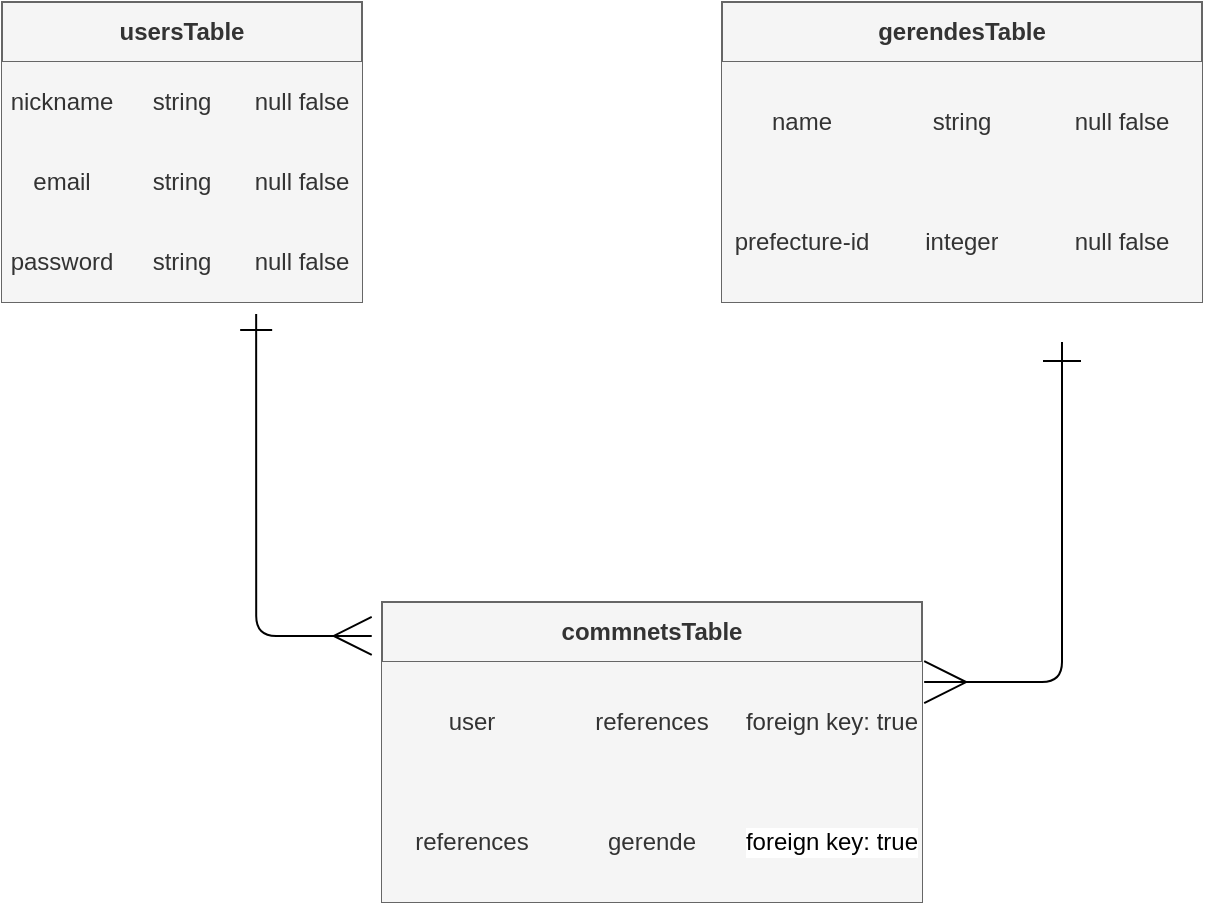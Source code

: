 <mxfile version="13.10.0" type="embed">
    <diagram id="OrjVm9XdGkpUn1HIdw-q" name="Page-1">
        <mxGraphModel dx="930" dy="830" grid="1" gridSize="10" guides="1" tooltips="1" connect="1" arrows="1" fold="1" page="1" pageScale="1" pageWidth="827" pageHeight="1169" math="0" shadow="0">
            <root>
                <mxCell id="0"/>
                <mxCell id="1" parent="0"/>
                <mxCell id="12" value="usersTable" style="shape=table;html=1;whiteSpace=wrap;startSize=30;container=1;collapsible=0;childLayout=tableLayout;fontStyle=1;align=center;fillColor=#f5f5f5;strokeColor=#666666;fontColor=#333333;" parent="1" vertex="1">
                    <mxGeometry x="110" y="120" width="180" height="150" as="geometry"/>
                </mxCell>
                <mxCell id="13" value="" style="shape=partialRectangle;html=1;whiteSpace=wrap;collapsible=0;dropTarget=0;pointerEvents=0;fillColor=none;top=0;left=0;bottom=0;right=0;points=[[0,0.5],[1,0.5]];portConstraint=eastwest;" parent="12" vertex="1">
                    <mxGeometry y="30" width="180" height="40" as="geometry"/>
                </mxCell>
                <mxCell id="14" value="nickname" style="shape=partialRectangle;html=1;whiteSpace=wrap;connectable=0;fillColor=#f5f5f5;top=0;left=0;bottom=0;right=0;overflow=hidden;strokeColor=#666666;fontColor=#333333;" parent="13" vertex="1">
                    <mxGeometry width="60" height="40" as="geometry"/>
                </mxCell>
                <mxCell id="15" value="string" style="shape=partialRectangle;html=1;whiteSpace=wrap;connectable=0;fillColor=#f5f5f5;top=0;left=0;bottom=0;right=0;overflow=hidden;strokeColor=#666666;fontColor=#333333;" parent="13" vertex="1">
                    <mxGeometry x="60" width="60" height="40" as="geometry"/>
                </mxCell>
                <mxCell id="16" value="null false" style="shape=partialRectangle;html=1;whiteSpace=wrap;connectable=0;fillColor=#f5f5f5;top=0;left=0;bottom=0;right=0;overflow=hidden;strokeColor=#666666;fontColor=#333333;" parent="13" vertex="1">
                    <mxGeometry x="120" width="60" height="40" as="geometry"/>
                </mxCell>
                <mxCell id="17" value="" style="shape=partialRectangle;html=1;whiteSpace=wrap;collapsible=0;dropTarget=0;pointerEvents=0;fillColor=none;top=0;left=0;bottom=0;right=0;points=[[0,0.5],[1,0.5]];portConstraint=eastwest;" parent="12" vertex="1">
                    <mxGeometry y="70" width="180" height="40" as="geometry"/>
                </mxCell>
                <mxCell id="18" value="email" style="shape=partialRectangle;html=1;whiteSpace=wrap;connectable=0;fillColor=#f5f5f5;top=0;left=0;bottom=0;right=0;overflow=hidden;strokeColor=#666666;fontColor=#333333;" parent="17" vertex="1">
                    <mxGeometry width="60" height="40" as="geometry"/>
                </mxCell>
                <mxCell id="19" value="string" style="shape=partialRectangle;html=1;whiteSpace=wrap;connectable=0;fillColor=#f5f5f5;top=0;left=0;bottom=0;right=0;overflow=hidden;strokeColor=#666666;fontColor=#333333;" parent="17" vertex="1">
                    <mxGeometry x="60" width="60" height="40" as="geometry"/>
                </mxCell>
                <mxCell id="20" value="null false" style="shape=partialRectangle;html=1;whiteSpace=wrap;connectable=0;fillColor=#f5f5f5;top=0;left=0;bottom=0;right=0;overflow=hidden;strokeColor=#666666;fontColor=#333333;" parent="17" vertex="1">
                    <mxGeometry x="120" width="60" height="40" as="geometry"/>
                </mxCell>
                <mxCell id="21" value="" style="shape=partialRectangle;html=1;whiteSpace=wrap;collapsible=0;dropTarget=0;pointerEvents=0;fillColor=none;top=0;left=0;bottom=0;right=0;points=[[0,0.5],[1,0.5]];portConstraint=eastwest;" parent="12" vertex="1">
                    <mxGeometry y="110" width="180" height="40" as="geometry"/>
                </mxCell>
                <mxCell id="22" value="password" style="shape=partialRectangle;html=1;whiteSpace=wrap;connectable=0;fillColor=#f5f5f5;top=0;left=0;bottom=0;right=0;overflow=hidden;strokeColor=#666666;fontColor=#333333;" parent="21" vertex="1">
                    <mxGeometry width="60" height="40" as="geometry"/>
                </mxCell>
                <mxCell id="23" value="string" style="shape=partialRectangle;html=1;whiteSpace=wrap;connectable=0;fillColor=#f5f5f5;top=0;left=0;bottom=0;right=0;overflow=hidden;strokeColor=#666666;fontColor=#333333;" parent="21" vertex="1">
                    <mxGeometry x="60" width="60" height="40" as="geometry"/>
                </mxCell>
                <mxCell id="24" value="null false" style="shape=partialRectangle;html=1;whiteSpace=wrap;connectable=0;fillColor=#f5f5f5;top=0;left=0;bottom=0;right=0;overflow=hidden;strokeColor=#666666;fontColor=#333333;" parent="21" vertex="1">
                    <mxGeometry x="120" width="60" height="40" as="geometry"/>
                </mxCell>
                <mxCell id="51" value="commnetsTable" style="shape=table;html=1;whiteSpace=wrap;startSize=30;container=1;collapsible=0;childLayout=tableLayout;fontStyle=1;align=center;fillColor=#f5f5f5;strokeColor=#666666;fontColor=#333333;" parent="1" vertex="1">
                    <mxGeometry x="300" y="420" width="270" height="150" as="geometry"/>
                </mxCell>
                <mxCell id="52" value="" style="shape=partialRectangle;html=1;whiteSpace=wrap;collapsible=0;dropTarget=0;pointerEvents=0;fillColor=none;top=0;left=0;bottom=0;right=0;points=[[0,0.5],[1,0.5]];portConstraint=eastwest;" parent="51" vertex="1">
                    <mxGeometry y="30" width="270" height="60" as="geometry"/>
                </mxCell>
                <mxCell id="53" value="user" style="shape=partialRectangle;html=1;whiteSpace=wrap;connectable=0;fillColor=#f5f5f5;top=0;left=0;bottom=0;right=0;overflow=hidden;strokeColor=#666666;fontColor=#333333;" parent="52" vertex="1">
                    <mxGeometry width="90" height="60" as="geometry"/>
                </mxCell>
                <mxCell id="54" value="references" style="shape=partialRectangle;html=1;whiteSpace=wrap;connectable=0;fillColor=#f5f5f5;top=0;left=0;bottom=0;right=0;overflow=hidden;strokeColor=#666666;fontColor=#333333;" parent="52" vertex="1">
                    <mxGeometry x="90" width="90" height="60" as="geometry"/>
                </mxCell>
                <mxCell id="55" value="foreign key: true" style="shape=partialRectangle;html=1;whiteSpace=wrap;connectable=0;fillColor=#f5f5f5;top=0;left=0;bottom=0;right=0;overflow=hidden;strokeColor=#666666;fontColor=#333333;" parent="52" vertex="1">
                    <mxGeometry x="180" width="90" height="60" as="geometry"/>
                </mxCell>
                <mxCell id="56" value="" style="shape=partialRectangle;html=1;whiteSpace=wrap;collapsible=0;dropTarget=0;pointerEvents=0;fillColor=none;top=0;left=0;bottom=0;right=0;points=[[0,0.5],[1,0.5]];portConstraint=eastwest;" parent="51" vertex="1">
                    <mxGeometry y="90" width="270" height="60" as="geometry"/>
                </mxCell>
                <mxCell id="58" value="references" style="shape=partialRectangle;html=1;whiteSpace=wrap;connectable=0;fillColor=#f5f5f5;top=0;left=0;bottom=0;right=0;overflow=hidden;strokeColor=#666666;fontColor=#333333;" parent="56" vertex="1">
                    <mxGeometry width="90" height="60" as="geometry"/>
                </mxCell>
                <mxCell id="57" value="gerende" style="shape=partialRectangle;html=1;whiteSpace=wrap;connectable=0;fillColor=#f5f5f5;top=0;left=0;bottom=0;right=0;overflow=hidden;strokeColor=#666666;fontColor=#333333;" parent="56" vertex="1">
                    <mxGeometry x="90" width="90" height="60" as="geometry"/>
                </mxCell>
                <mxCell id="59" value="&lt;span style=&quot;font-family: helvetica; font-size: 12px; font-style: normal; letter-spacing: normal; text-indent: 0px; text-transform: none; word-spacing: 0px; display: inline; float: none;&quot;&gt;&lt;font color=&quot;#000000&quot;&gt;foreign key: true&lt;/font&gt;&lt;/span&gt;" style="shape=partialRectangle;html=1;whiteSpace=wrap;connectable=0;top=0;left=0;bottom=0;right=0;overflow=hidden;fontColor=#333333;align=center;fillColor=#f5f5f5;strokeColor=#666666;flipH=1;flipV=1;labelBackgroundColor=#ffffff;" parent="56" vertex="1">
                    <mxGeometry x="180" width="90" height="60" as="geometry"/>
                </mxCell>
                <mxCell id="64" value="gerendesTable" style="shape=table;html=1;whiteSpace=wrap;startSize=30;container=1;collapsible=0;childLayout=tableLayout;fontStyle=1;align=center;fillColor=#f5f5f5;strokeColor=#666666;fontColor=#333333;" parent="1" vertex="1">
                    <mxGeometry x="470" y="120" width="240" height="150" as="geometry"/>
                </mxCell>
                <mxCell id="65" value="" style="shape=partialRectangle;html=1;whiteSpace=wrap;collapsible=0;dropTarget=0;pointerEvents=0;fillColor=none;top=0;left=0;bottom=0;right=0;points=[[0,0.5],[1,0.5]];portConstraint=eastwest;" parent="64" vertex="1">
                    <mxGeometry y="30" width="240" height="60" as="geometry"/>
                </mxCell>
                <mxCell id="66" value="name" style="shape=partialRectangle;html=1;whiteSpace=wrap;connectable=0;fillColor=#f5f5f5;top=0;left=0;bottom=0;right=0;overflow=hidden;strokeColor=#666666;fontColor=#333333;" parent="65" vertex="1">
                    <mxGeometry width="80" height="60" as="geometry"/>
                </mxCell>
                <mxCell id="67" value="string" style="shape=partialRectangle;html=1;whiteSpace=wrap;connectable=0;fillColor=#f5f5f5;top=0;left=0;bottom=0;right=0;overflow=hidden;strokeColor=#666666;fontColor=#333333;" parent="65" vertex="1">
                    <mxGeometry x="80" width="80" height="60" as="geometry"/>
                </mxCell>
                <mxCell id="68" value="null false" style="shape=partialRectangle;html=1;whiteSpace=wrap;connectable=0;fillColor=#f5f5f5;top=0;left=0;bottom=0;right=0;overflow=hidden;strokeColor=#666666;fontColor=#333333;" parent="65" vertex="1">
                    <mxGeometry x="160" width="80" height="60" as="geometry"/>
                </mxCell>
                <mxCell id="69" value="" style="shape=partialRectangle;html=1;whiteSpace=wrap;collapsible=0;dropTarget=0;pointerEvents=0;fillColor=none;top=0;left=0;bottom=0;right=0;points=[[0,0.5],[1,0.5]];portConstraint=eastwest;" parent="64" vertex="1">
                    <mxGeometry y="90" width="240" height="60" as="geometry"/>
                </mxCell>
                <mxCell id="70" value="prefecture-id" style="shape=partialRectangle;html=1;whiteSpace=wrap;connectable=0;fillColor=#f5f5f5;top=0;left=0;bottom=0;right=0;overflow=hidden;strokeColor=#666666;fontColor=#333333;" parent="69" vertex="1">
                    <mxGeometry width="80" height="60" as="geometry"/>
                </mxCell>
                <mxCell id="71" value="integer" style="shape=partialRectangle;html=1;whiteSpace=wrap;connectable=0;fillColor=#f5f5f5;top=0;left=0;bottom=0;right=0;overflow=hidden;strokeColor=#666666;fontColor=#333333;" parent="69" vertex="1">
                    <mxGeometry x="80" width="80" height="60" as="geometry"/>
                </mxCell>
                <mxCell id="72" value="null false" style="shape=partialRectangle;html=1;whiteSpace=wrap;connectable=0;fillColor=#f5f5f5;top=0;left=0;bottom=0;right=0;overflow=hidden;strokeColor=#666666;fontColor=#333333;" parent="69" vertex="1">
                    <mxGeometry x="160" width="80" height="60" as="geometry"/>
                </mxCell>
                <mxCell id="84" value="" style="edgeStyle=segmentEdgeStyle;endArrow=ERone;html=1;endFill=0;startArrow=ERmany;startFill=0;endSize=17;startSize=19;exitX=1.004;exitY=0.167;exitDx=0;exitDy=0;exitPerimeter=0;" parent="1" source="52" edge="1">
                    <mxGeometry width="50" height="50" relative="1" as="geometry">
                        <mxPoint x="580" y="460" as="sourcePoint"/>
                        <mxPoint x="640" y="290" as="targetPoint"/>
                        <Array as="points">
                            <mxPoint x="640" y="460"/>
                        </Array>
                    </mxGeometry>
                </mxCell>
                <mxCell id="85" value="" style="edgeStyle=segmentEdgeStyle;endArrow=ERone;html=1;entryX=0.706;entryY=1.15;entryDx=0;entryDy=0;entryPerimeter=0;endFill=0;startArrow=ERmany;startFill=0;endSize=14;startSize=17;exitX=-0.019;exitY=0.113;exitDx=0;exitDy=0;exitPerimeter=0;" parent="1" source="51" target="21" edge="1">
                    <mxGeometry width="50" height="50" relative="1" as="geometry">
                        <mxPoint x="280" y="440" as="sourcePoint"/>
                        <mxPoint x="240" y="390" as="targetPoint"/>
                        <Array as="points">
                            <mxPoint x="237" y="437"/>
                        </Array>
                    </mxGeometry>
                </mxCell>
            </root>
        </mxGraphModel>
    </diagram>
</mxfile>